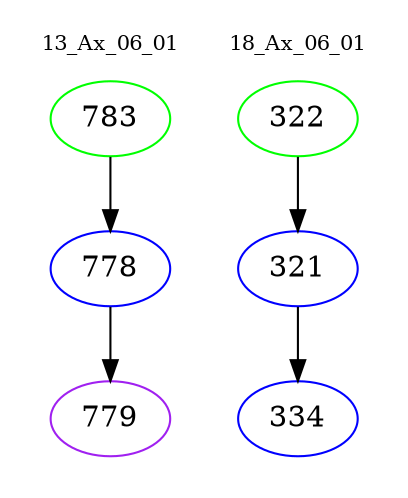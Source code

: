 digraph{
subgraph cluster_0 {
color = white
label = "13_Ax_06_01";
fontsize=10;
T0_783 [label="783", color="green"]
T0_783 -> T0_778 [color="black"]
T0_778 [label="778", color="blue"]
T0_778 -> T0_779 [color="black"]
T0_779 [label="779", color="purple"]
}
subgraph cluster_1 {
color = white
label = "18_Ax_06_01";
fontsize=10;
T1_322 [label="322", color="green"]
T1_322 -> T1_321 [color="black"]
T1_321 [label="321", color="blue"]
T1_321 -> T1_334 [color="black"]
T1_334 [label="334", color="blue"]
}
}
